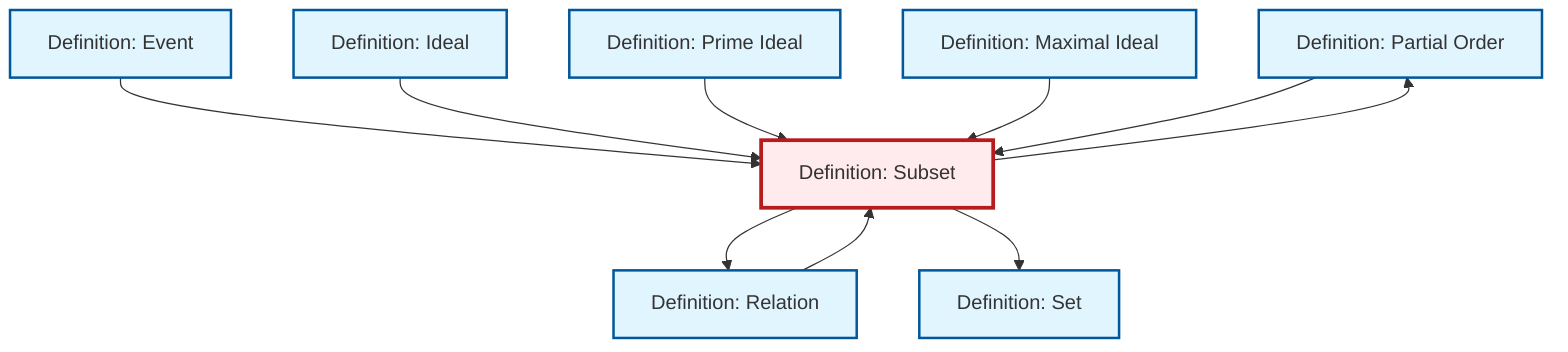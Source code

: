 graph TD
    classDef definition fill:#e1f5fe,stroke:#01579b,stroke-width:2px
    classDef theorem fill:#f3e5f5,stroke:#4a148c,stroke-width:2px
    classDef axiom fill:#fff3e0,stroke:#e65100,stroke-width:2px
    classDef example fill:#e8f5e9,stroke:#1b5e20,stroke-width:2px
    classDef current fill:#ffebee,stroke:#b71c1c,stroke-width:3px
    def-partial-order["Definition: Partial Order"]:::definition
    def-prime-ideal["Definition: Prime Ideal"]:::definition
    def-ideal["Definition: Ideal"]:::definition
    def-event["Definition: Event"]:::definition
    def-subset["Definition: Subset"]:::definition
    def-maximal-ideal["Definition: Maximal Ideal"]:::definition
    def-relation["Definition: Relation"]:::definition
    def-set["Definition: Set"]:::definition
    def-event --> def-subset
    def-ideal --> def-subset
    def-relation --> def-subset
    def-prime-ideal --> def-subset
    def-maximal-ideal --> def-subset
    def-subset --> def-relation
    def-subset --> def-set
    def-subset --> def-partial-order
    def-partial-order --> def-subset
    class def-subset current